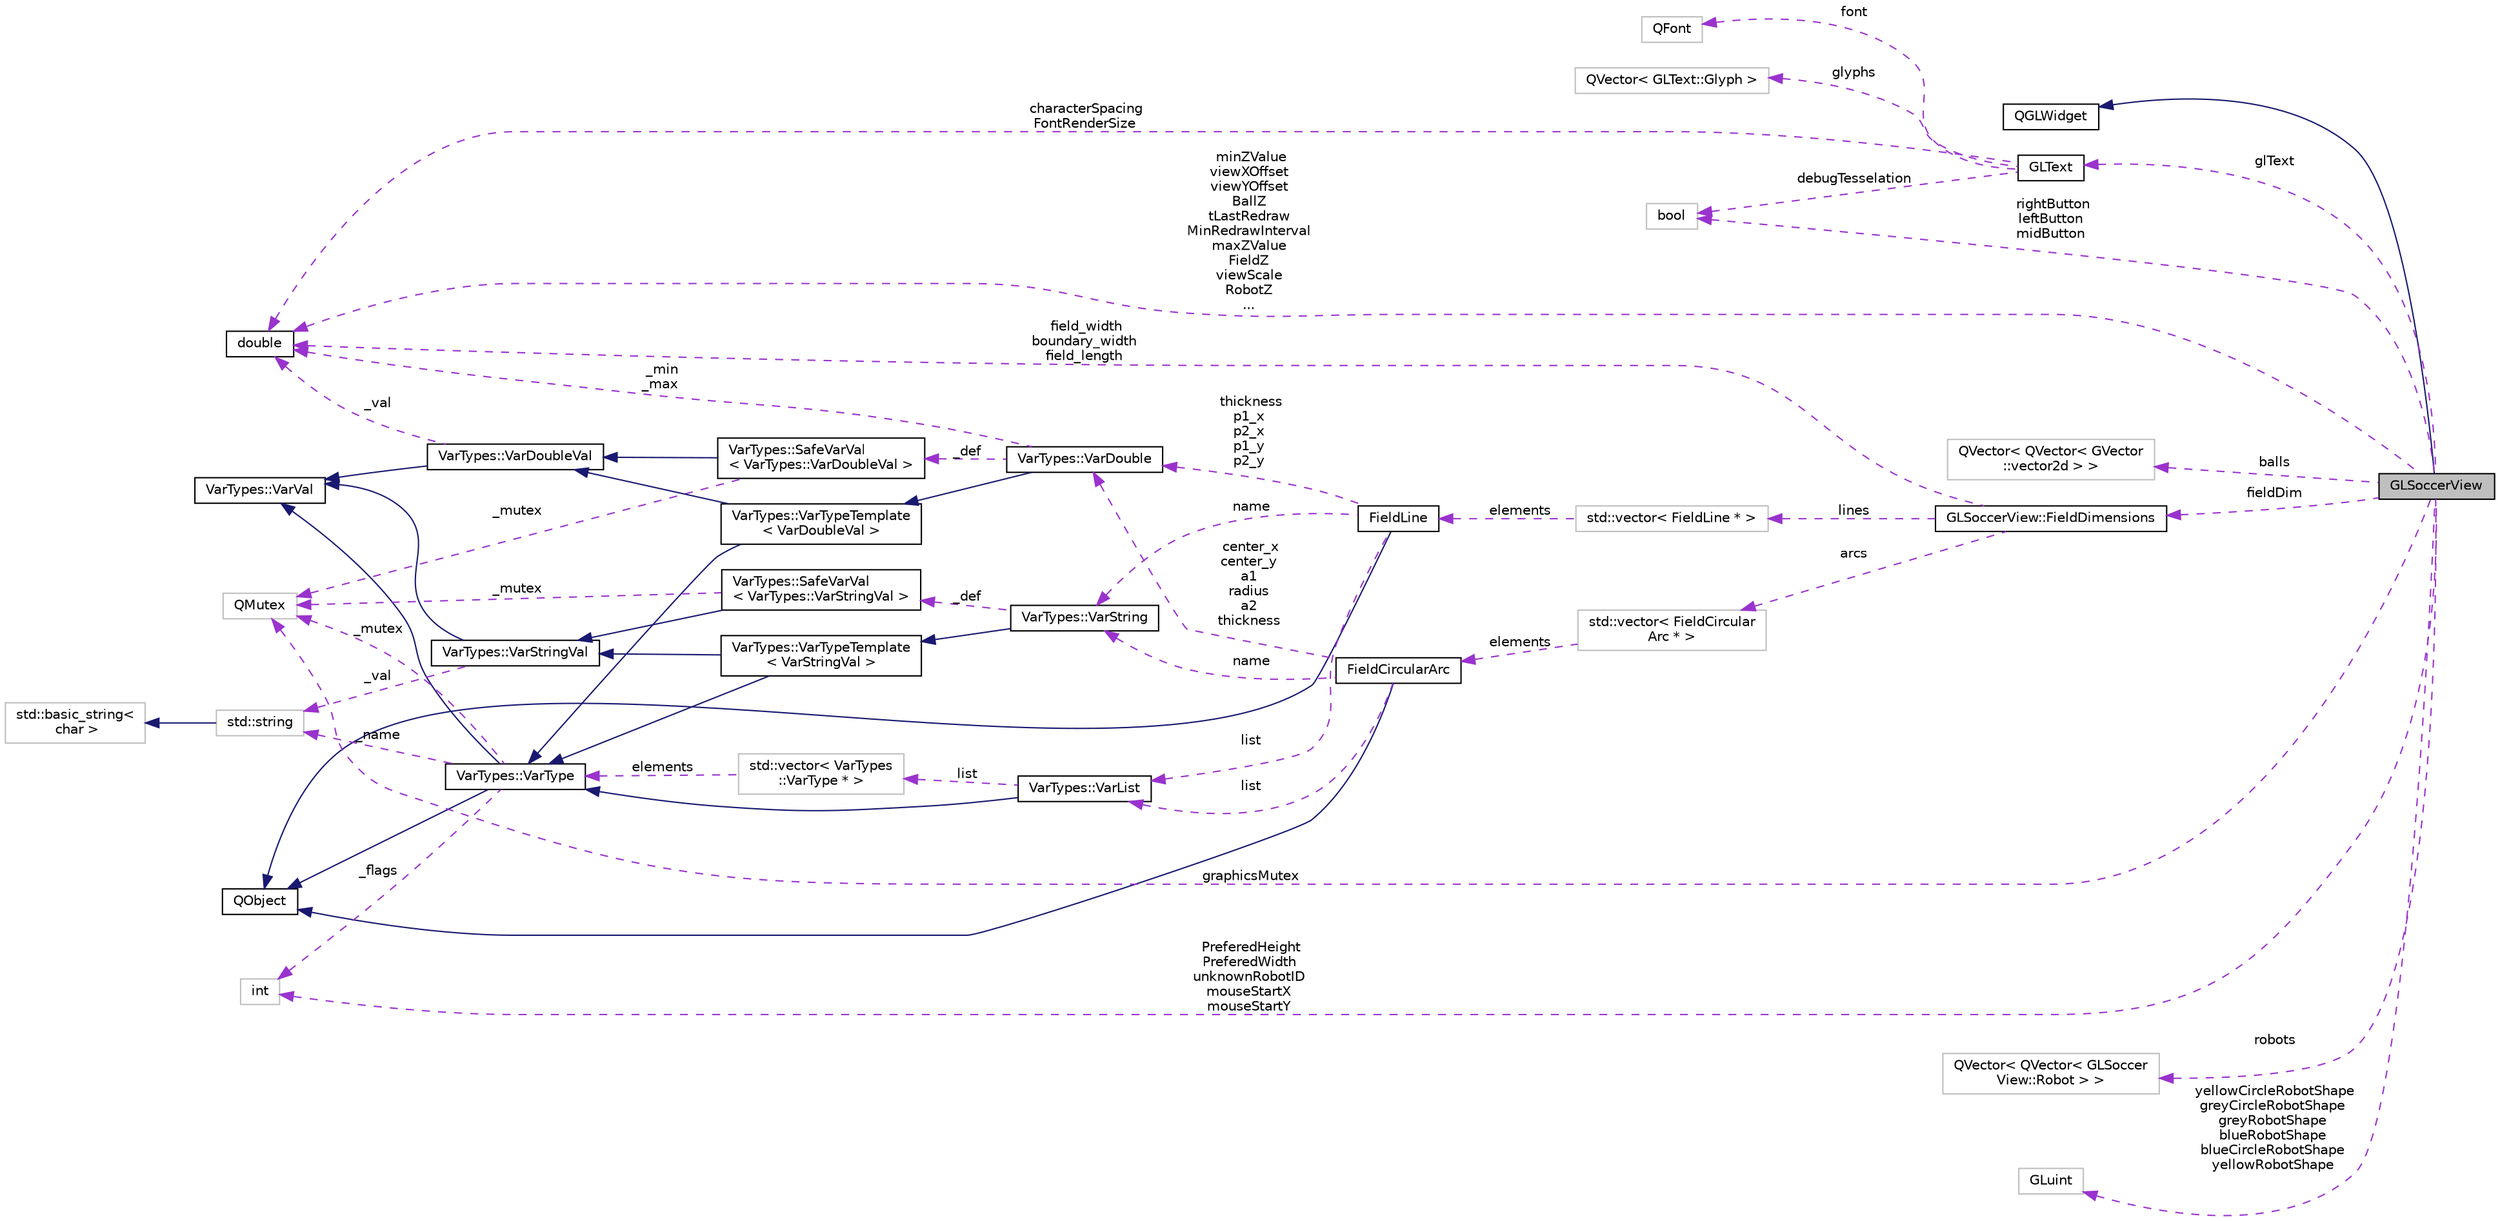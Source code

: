 digraph "GLSoccerView"
{
 // INTERACTIVE_SVG=YES
  edge [fontname="Helvetica",fontsize="10",labelfontname="Helvetica",labelfontsize="10"];
  node [fontname="Helvetica",fontsize="10",shape=record];
  rankdir="LR";
  Node1 [label="GLSoccerView",height=0.2,width=0.4,color="black", fillcolor="grey75", style="filled", fontcolor="black"];
  Node2 -> Node1 [dir="back",color="midnightblue",fontsize="10",style="solid",fontname="Helvetica"];
  Node2 [label="QGLWidget",height=0.2,width=0.4,color="black", fillcolor="white", style="filled",URL="$db/d46/class_q_g_l_widget.html"];
  Node3 -> Node1 [dir="back",color="darkorchid3",fontsize="10",style="dashed",label=" glText" ,fontname="Helvetica"];
  Node3 [label="GLText",height=0.2,width=0.4,color="black", fillcolor="white", style="filled",URL="$d2/d12/class_g_l_text.html"];
  Node4 -> Node3 [dir="back",color="darkorchid3",fontsize="10",style="dashed",label=" characterSpacing\nFontRenderSize" ,fontname="Helvetica"];
  Node4 [label="double",height=0.2,width=0.4,color="black", fillcolor="white", style="filled",URL="$df/de6/classdouble.html"];
  Node5 -> Node3 [dir="back",color="darkorchid3",fontsize="10",style="dashed",label=" glyphs" ,fontname="Helvetica"];
  Node5 [label="QVector\< GLText::Glyph \>",height=0.2,width=0.4,color="grey75", fillcolor="white", style="filled"];
  Node6 -> Node3 [dir="back",color="darkorchid3",fontsize="10",style="dashed",label=" font" ,fontname="Helvetica"];
  Node6 [label="QFont",height=0.2,width=0.4,color="grey75", fillcolor="white", style="filled"];
  Node7 -> Node3 [dir="back",color="darkorchid3",fontsize="10",style="dashed",label=" debugTesselation" ,fontname="Helvetica"];
  Node7 [label="bool",height=0.2,width=0.4,color="grey75", fillcolor="white", style="filled"];
  Node8 -> Node1 [dir="back",color="darkorchid3",fontsize="10",style="dashed",label=" balls" ,fontname="Helvetica"];
  Node8 [label="QVector\< QVector\< GVector\l::vector2d \> \>",height=0.2,width=0.4,color="grey75", fillcolor="white", style="filled"];
  Node4 -> Node1 [dir="back",color="darkorchid3",fontsize="10",style="dashed",label=" minZValue\nviewXOffset\nviewYOffset\nBallZ\ntLastRedraw\nMinRedrawInterval\nmaxZValue\nFieldZ\nviewScale\nRobotZ\n..." ,fontname="Helvetica"];
  Node9 -> Node1 [dir="back",color="darkorchid3",fontsize="10",style="dashed",label=" fieldDim" ,fontname="Helvetica"];
  Node9 [label="GLSoccerView::FieldDimensions",height=0.2,width=0.4,color="black", fillcolor="white", style="filled",URL="$d2/d78/struct_g_l_soccer_view_1_1_field_dimensions.html"];
  Node4 -> Node9 [dir="back",color="darkorchid3",fontsize="10",style="dashed",label=" field_width\nboundary_width\nfield_length" ,fontname="Helvetica"];
  Node10 -> Node9 [dir="back",color="darkorchid3",fontsize="10",style="dashed",label=" arcs" ,fontname="Helvetica"];
  Node10 [label="std::vector\< FieldCircular\lArc * \>",height=0.2,width=0.4,color="grey75", fillcolor="white", style="filled"];
  Node11 -> Node10 [dir="back",color="darkorchid3",fontsize="10",style="dashed",label=" elements" ,fontname="Helvetica"];
  Node11 [label="FieldCircularArc",height=0.2,width=0.4,color="black", fillcolor="white", style="filled",URL="$da/d15/class_field_circular_arc.html"];
  Node12 -> Node11 [dir="back",color="midnightblue",fontsize="10",style="solid",fontname="Helvetica"];
  Node12 [label="QObject",height=0.2,width=0.4,color="black", fillcolor="white", style="filled",URL="$dc/d4f/class_q_object.html"];
  Node13 -> Node11 [dir="back",color="darkorchid3",fontsize="10",style="dashed",label=" list" ,fontname="Helvetica"];
  Node13 [label="VarTypes::VarList",height=0.2,width=0.4,color="black", fillcolor="white", style="filled",URL="$d1/d74/class_var_types_1_1_var_list.html",tooltip="This is the list type of the VarTypes system. "];
  Node14 -> Node13 [dir="back",color="midnightblue",fontsize="10",style="solid",fontname="Helvetica"];
  Node14 [label="VarTypes::VarType",height=0.2,width=0.4,color="black", fillcolor="white", style="filled",URL="$d4/d59/class_var_types_1_1_var_type.html",tooltip="The base class of the VarTypes system. "];
  Node12 -> Node14 [dir="back",color="midnightblue",fontsize="10",style="solid",fontname="Helvetica"];
  Node15 -> Node14 [dir="back",color="midnightblue",fontsize="10",style="solid",fontname="Helvetica"];
  Node15 [label="VarTypes::VarVal",height=0.2,width=0.4,color="black", fillcolor="white", style="filled",URL="$d6/de8/class_var_types_1_1_var_val.html"];
  Node16 -> Node14 [dir="back",color="darkorchid3",fontsize="10",style="dashed",label=" _flags" ,fontname="Helvetica"];
  Node16 [label="int",height=0.2,width=0.4,color="grey75", fillcolor="white", style="filled"];
  Node17 -> Node14 [dir="back",color="darkorchid3",fontsize="10",style="dashed",label=" _name" ,fontname="Helvetica"];
  Node17 [label="std::string",height=0.2,width=0.4,color="grey75", fillcolor="white", style="filled",tooltip="STL class. "];
  Node18 -> Node17 [dir="back",color="midnightblue",fontsize="10",style="solid",fontname="Helvetica"];
  Node18 [label="std::basic_string\<\l char \>",height=0.2,width=0.4,color="grey75", fillcolor="white", style="filled",tooltip="STL class. "];
  Node19 -> Node14 [dir="back",color="darkorchid3",fontsize="10",style="dashed",label=" _mutex" ,fontname="Helvetica"];
  Node19 [label="QMutex",height=0.2,width=0.4,color="grey75", fillcolor="white", style="filled"];
  Node20 -> Node13 [dir="back",color="darkorchid3",fontsize="10",style="dashed",label=" list" ,fontname="Helvetica"];
  Node20 [label="std::vector\< VarTypes\l::VarType * \>",height=0.2,width=0.4,color="grey75", fillcolor="white", style="filled"];
  Node14 -> Node20 [dir="back",color="darkorchid3",fontsize="10",style="dashed",label=" elements" ,fontname="Helvetica"];
  Node21 -> Node11 [dir="back",color="darkorchid3",fontsize="10",style="dashed",label=" center_x\ncenter_y\na1\nradius\na2\nthickness" ,fontname="Helvetica"];
  Node21 [label="VarTypes::VarDouble",height=0.2,width=0.4,color="black", fillcolor="white", style="filled",URL="$d6/de9/class_var_types_1_1_var_double.html",tooltip="A Vartype for storing double precision floating points. "];
  Node22 -> Node21 [dir="back",color="midnightblue",fontsize="10",style="solid",fontname="Helvetica"];
  Node22 [label="VarTypes::VarTypeTemplate\l\< VarDoubleVal \>",height=0.2,width=0.4,color="black", fillcolor="white", style="filled",URL="$d7/d38/class_var_types_1_1_var_type_template.html"];
  Node14 -> Node22 [dir="back",color="midnightblue",fontsize="10",style="solid",fontname="Helvetica"];
  Node23 -> Node22 [dir="back",color="midnightblue",fontsize="10",style="solid",fontname="Helvetica"];
  Node23 [label="VarTypes::VarDoubleVal",height=0.2,width=0.4,color="black", fillcolor="white", style="filled",URL="$db/d0f/class_var_types_1_1_var_double_val.html"];
  Node15 -> Node23 [dir="back",color="midnightblue",fontsize="10",style="solid",fontname="Helvetica"];
  Node4 -> Node23 [dir="back",color="darkorchid3",fontsize="10",style="dashed",label=" _val" ,fontname="Helvetica"];
  Node4 -> Node21 [dir="back",color="darkorchid3",fontsize="10",style="dashed",label=" _min\n_max" ,fontname="Helvetica"];
  Node24 -> Node21 [dir="back",color="darkorchid3",fontsize="10",style="dashed",label=" _def" ,fontname="Helvetica"];
  Node24 [label="VarTypes::SafeVarVal\l\< VarTypes::VarDoubleVal \>",height=0.2,width=0.4,color="black", fillcolor="white", style="filled",URL="$d2/dc4/class_var_types_1_1_safe_var_val.html"];
  Node23 -> Node24 [dir="back",color="midnightblue",fontsize="10",style="solid",fontname="Helvetica"];
  Node19 -> Node24 [dir="back",color="darkorchid3",fontsize="10",style="dashed",label=" _mutex" ,fontname="Helvetica"];
  Node25 -> Node11 [dir="back",color="darkorchid3",fontsize="10",style="dashed",label=" name" ,fontname="Helvetica"];
  Node25 [label="VarTypes::VarString",height=0.2,width=0.4,color="black", fillcolor="white", style="filled",URL="$d5/deb/class_var_types_1_1_var_string.html",tooltip="This is the string VarType of the VarTypes system. "];
  Node26 -> Node25 [dir="back",color="midnightblue",fontsize="10",style="solid",fontname="Helvetica"];
  Node26 [label="VarTypes::VarTypeTemplate\l\< VarStringVal \>",height=0.2,width=0.4,color="black", fillcolor="white", style="filled",URL="$d7/d38/class_var_types_1_1_var_type_template.html"];
  Node14 -> Node26 [dir="back",color="midnightblue",fontsize="10",style="solid",fontname="Helvetica"];
  Node27 -> Node26 [dir="back",color="midnightblue",fontsize="10",style="solid",fontname="Helvetica"];
  Node27 [label="VarTypes::VarStringVal",height=0.2,width=0.4,color="black", fillcolor="white", style="filled",URL="$db/d2f/class_var_types_1_1_var_string_val.html",tooltip="This is the string VarTypeVal of the VarTypes system. "];
  Node15 -> Node27 [dir="back",color="midnightblue",fontsize="10",style="solid",fontname="Helvetica"];
  Node17 -> Node27 [dir="back",color="darkorchid3",fontsize="10",style="dashed",label=" _val" ,fontname="Helvetica"];
  Node28 -> Node25 [dir="back",color="darkorchid3",fontsize="10",style="dashed",label=" _def" ,fontname="Helvetica"];
  Node28 [label="VarTypes::SafeVarVal\l\< VarTypes::VarStringVal \>",height=0.2,width=0.4,color="black", fillcolor="white", style="filled",URL="$d2/dc4/class_var_types_1_1_safe_var_val.html"];
  Node27 -> Node28 [dir="back",color="midnightblue",fontsize="10",style="solid",fontname="Helvetica"];
  Node19 -> Node28 [dir="back",color="darkorchid3",fontsize="10",style="dashed",label=" _mutex" ,fontname="Helvetica"];
  Node29 -> Node9 [dir="back",color="darkorchid3",fontsize="10",style="dashed",label=" lines" ,fontname="Helvetica"];
  Node29 [label="std::vector\< FieldLine * \>",height=0.2,width=0.4,color="grey75", fillcolor="white", style="filled"];
  Node30 -> Node29 [dir="back",color="darkorchid3",fontsize="10",style="dashed",label=" elements" ,fontname="Helvetica"];
  Node30 [label="FieldLine",height=0.2,width=0.4,color="black", fillcolor="white", style="filled",URL="$db/dda/class_field_line.html"];
  Node12 -> Node30 [dir="back",color="midnightblue",fontsize="10",style="solid",fontname="Helvetica"];
  Node13 -> Node30 [dir="back",color="darkorchid3",fontsize="10",style="dashed",label=" list" ,fontname="Helvetica"];
  Node21 -> Node30 [dir="back",color="darkorchid3",fontsize="10",style="dashed",label=" thickness\np1_x\np2_x\np1_y\np2_y" ,fontname="Helvetica"];
  Node25 -> Node30 [dir="back",color="darkorchid3",fontsize="10",style="dashed",label=" name" ,fontname="Helvetica"];
  Node16 -> Node1 [dir="back",color="darkorchid3",fontsize="10",style="dashed",label=" PreferedHeight\nPreferedWidth\nunknownRobotID\nmouseStartX\nmouseStartY" ,fontname="Helvetica"];
  Node7 -> Node1 [dir="back",color="darkorchid3",fontsize="10",style="dashed",label=" rightButton\nleftButton\nmidButton" ,fontname="Helvetica"];
  Node31 -> Node1 [dir="back",color="darkorchid3",fontsize="10",style="dashed",label=" robots" ,fontname="Helvetica"];
  Node31 [label="QVector\< QVector\< GLSoccer\lView::Robot \> \>",height=0.2,width=0.4,color="grey75", fillcolor="white", style="filled"];
  Node19 -> Node1 [dir="back",color="darkorchid3",fontsize="10",style="dashed",label=" graphicsMutex" ,fontname="Helvetica"];
  Node32 -> Node1 [dir="back",color="darkorchid3",fontsize="10",style="dashed",label=" yellowCircleRobotShape\ngreyCircleRobotShape\ngreyRobotShape\nblueRobotShape\nblueCircleRobotShape\nyellowRobotShape" ,fontname="Helvetica"];
  Node32 [label="GLuint",height=0.2,width=0.4,color="grey75", fillcolor="white", style="filled"];
}
